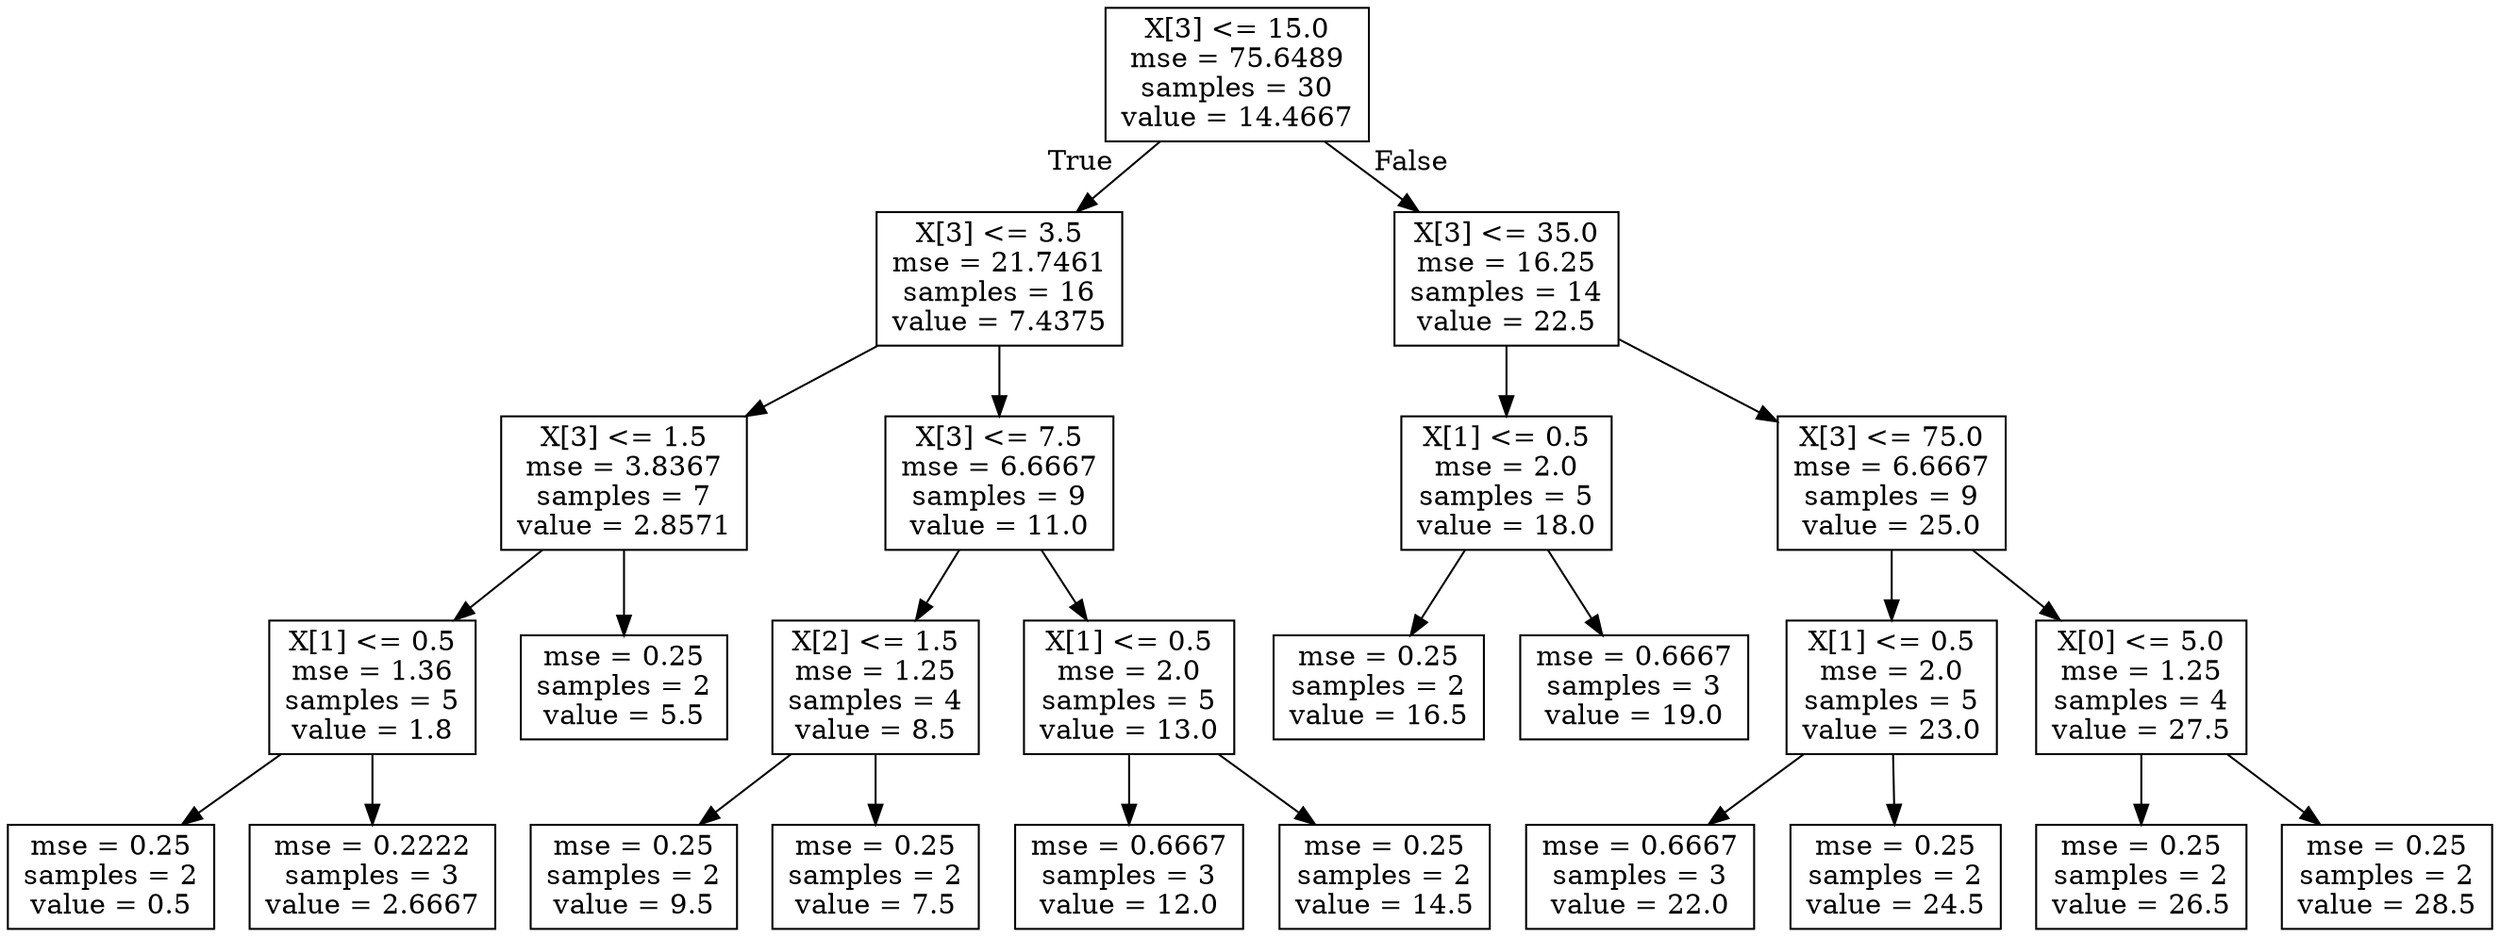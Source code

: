 digraph Tree {
node [shape=box] ;
0 [label="X[3] <= 15.0\nmse = 75.6489\nsamples = 30\nvalue = 14.4667"] ;
1 [label="X[3] <= 3.5\nmse = 21.7461\nsamples = 16\nvalue = 7.4375"] ;
0 -> 1 [labeldistance=2.5, labelangle=45, headlabel="True"] ;
2 [label="X[3] <= 1.5\nmse = 3.8367\nsamples = 7\nvalue = 2.8571"] ;
1 -> 2 ;
3 [label="X[1] <= 0.5\nmse = 1.36\nsamples = 5\nvalue = 1.8"] ;
2 -> 3 ;
4 [label="mse = 0.25\nsamples = 2\nvalue = 0.5"] ;
3 -> 4 ;
5 [label="mse = 0.2222\nsamples = 3\nvalue = 2.6667"] ;
3 -> 5 ;
6 [label="mse = 0.25\nsamples = 2\nvalue = 5.5"] ;
2 -> 6 ;
7 [label="X[3] <= 7.5\nmse = 6.6667\nsamples = 9\nvalue = 11.0"] ;
1 -> 7 ;
8 [label="X[2] <= 1.5\nmse = 1.25\nsamples = 4\nvalue = 8.5"] ;
7 -> 8 ;
9 [label="mse = 0.25\nsamples = 2\nvalue = 9.5"] ;
8 -> 9 ;
10 [label="mse = 0.25\nsamples = 2\nvalue = 7.5"] ;
8 -> 10 ;
11 [label="X[1] <= 0.5\nmse = 2.0\nsamples = 5\nvalue = 13.0"] ;
7 -> 11 ;
12 [label="mse = 0.6667\nsamples = 3\nvalue = 12.0"] ;
11 -> 12 ;
13 [label="mse = 0.25\nsamples = 2\nvalue = 14.5"] ;
11 -> 13 ;
14 [label="X[3] <= 35.0\nmse = 16.25\nsamples = 14\nvalue = 22.5"] ;
0 -> 14 [labeldistance=2.5, labelangle=-45, headlabel="False"] ;
15 [label="X[1] <= 0.5\nmse = 2.0\nsamples = 5\nvalue = 18.0"] ;
14 -> 15 ;
16 [label="mse = 0.25\nsamples = 2\nvalue = 16.5"] ;
15 -> 16 ;
17 [label="mse = 0.6667\nsamples = 3\nvalue = 19.0"] ;
15 -> 17 ;
18 [label="X[3] <= 75.0\nmse = 6.6667\nsamples = 9\nvalue = 25.0"] ;
14 -> 18 ;
19 [label="X[1] <= 0.5\nmse = 2.0\nsamples = 5\nvalue = 23.0"] ;
18 -> 19 ;
20 [label="mse = 0.6667\nsamples = 3\nvalue = 22.0"] ;
19 -> 20 ;
21 [label="mse = 0.25\nsamples = 2\nvalue = 24.5"] ;
19 -> 21 ;
22 [label="X[0] <= 5.0\nmse = 1.25\nsamples = 4\nvalue = 27.5"] ;
18 -> 22 ;
23 [label="mse = 0.25\nsamples = 2\nvalue = 26.5"] ;
22 -> 23 ;
24 [label="mse = 0.25\nsamples = 2\nvalue = 28.5"] ;
22 -> 24 ;
}